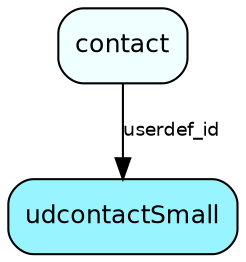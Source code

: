 digraph udcontactSmall  {
node [shape = box style="rounded, filled" fontname = "Helvetica" fontsize = "12" ]
edge [fontname = "Helvetica" fontsize = "9"]

udcontactSmall[fillcolor = "cadetblue1"]
contact[fillcolor = "azure1"]
contact -> udcontactSmall [label = "userdef_id"]
}
